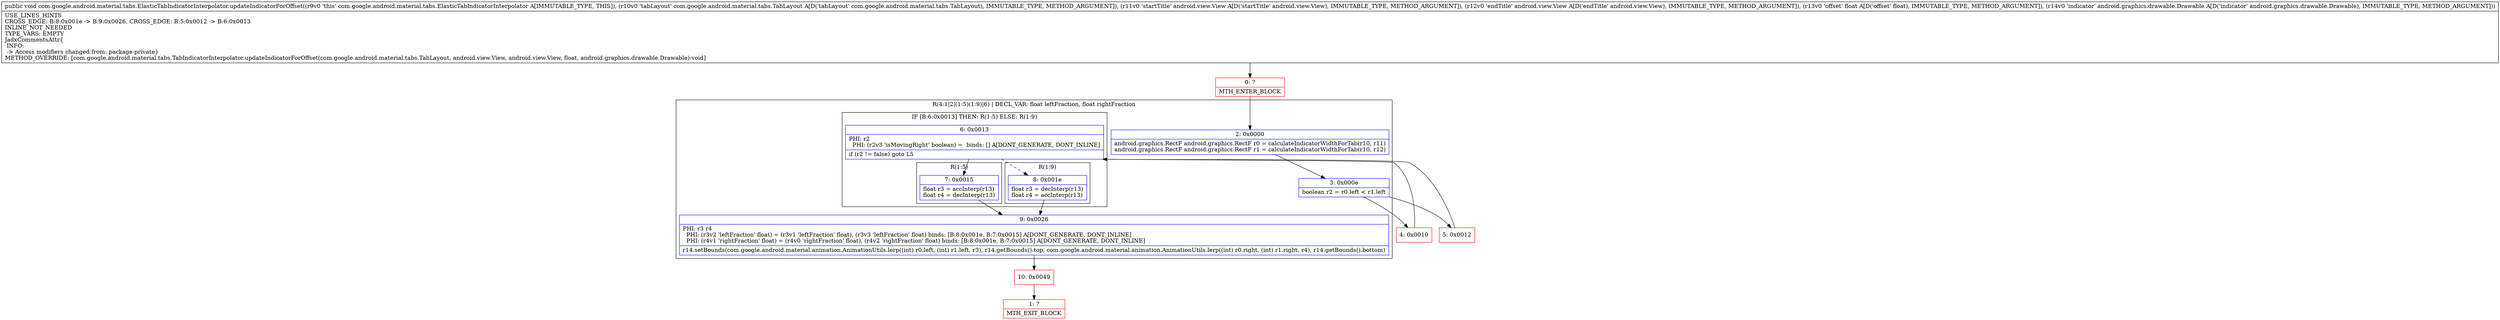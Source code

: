 digraph "CFG forcom.google.android.material.tabs.ElasticTabIndicatorInterpolator.updateIndicatorForOffset(Lcom\/google\/android\/material\/tabs\/TabLayout;Landroid\/view\/View;Landroid\/view\/View;FLandroid\/graphics\/drawable\/Drawable;)V" {
subgraph cluster_Region_190477529 {
label = "R(4:1|2|(1:5)(1:9)|6) | DECL_VAR: float leftFraction, float rightFraction\l";
node [shape=record,color=blue];
Node_2 [shape=record,label="{2\:\ 0x0000|android.graphics.RectF android.graphics.RectF r0 = calculateIndicatorWidthForTab(r10, r11)\landroid.graphics.RectF android.graphics.RectF r1 = calculateIndicatorWidthForTab(r10, r12)\l}"];
Node_3 [shape=record,label="{3\:\ 0x000e|boolean r2 = r0.left \< r1.left\l}"];
subgraph cluster_IfRegion_1443755895 {
label = "IF [B:6:0x0013] THEN: R(1:5) ELSE: R(1:9)";
node [shape=record,color=blue];
Node_6 [shape=record,label="{6\:\ 0x0013|PHI: r2 \l  PHI: (r2v3 'isMovingRight' boolean) =  binds: [] A[DONT_GENERATE, DONT_INLINE]\l|if (r2 != false) goto L5\l}"];
subgraph cluster_Region_1254661024 {
label = "R(1:5)";
node [shape=record,color=blue];
Node_7 [shape=record,label="{7\:\ 0x0015|float r3 = accInterp(r13)\lfloat r4 = decInterp(r13)\l}"];
}
subgraph cluster_Region_1378606564 {
label = "R(1:9)";
node [shape=record,color=blue];
Node_8 [shape=record,label="{8\:\ 0x001e|float r3 = decInterp(r13)\lfloat r4 = accInterp(r13)\l}"];
}
}
Node_9 [shape=record,label="{9\:\ 0x0026|PHI: r3 r4 \l  PHI: (r3v2 'leftFraction' float) = (r3v1 'leftFraction' float), (r3v3 'leftFraction' float) binds: [B:8:0x001e, B:7:0x0015] A[DONT_GENERATE, DONT_INLINE]\l  PHI: (r4v1 'rightFraction' float) = (r4v0 'rightFraction' float), (r4v2 'rightFraction' float) binds: [B:8:0x001e, B:7:0x0015] A[DONT_GENERATE, DONT_INLINE]\l|r14.setBounds(com.google.android.material.animation.AnimationUtils.lerp((int) r0.left, (int) r1.left, r3), r14.getBounds().top, com.google.android.material.animation.AnimationUtils.lerp((int) r0.right, (int) r1.right, r4), r14.getBounds().bottom)\l}"];
}
Node_0 [shape=record,color=red,label="{0\:\ ?|MTH_ENTER_BLOCK\l}"];
Node_4 [shape=record,color=red,label="{4\:\ 0x0010}"];
Node_10 [shape=record,color=red,label="{10\:\ 0x0049}"];
Node_1 [shape=record,color=red,label="{1\:\ ?|MTH_EXIT_BLOCK\l}"];
Node_5 [shape=record,color=red,label="{5\:\ 0x0012}"];
MethodNode[shape=record,label="{public void com.google.android.material.tabs.ElasticTabIndicatorInterpolator.updateIndicatorForOffset((r9v0 'this' com.google.android.material.tabs.ElasticTabIndicatorInterpolator A[IMMUTABLE_TYPE, THIS]), (r10v0 'tabLayout' com.google.android.material.tabs.TabLayout A[D('tabLayout' com.google.android.material.tabs.TabLayout), IMMUTABLE_TYPE, METHOD_ARGUMENT]), (r11v0 'startTitle' android.view.View A[D('startTitle' android.view.View), IMMUTABLE_TYPE, METHOD_ARGUMENT]), (r12v0 'endTitle' android.view.View A[D('endTitle' android.view.View), IMMUTABLE_TYPE, METHOD_ARGUMENT]), (r13v0 'offset' float A[D('offset' float), IMMUTABLE_TYPE, METHOD_ARGUMENT]), (r14v0 'indicator' android.graphics.drawable.Drawable A[D('indicator' android.graphics.drawable.Drawable), IMMUTABLE_TYPE, METHOD_ARGUMENT]))  | USE_LINES_HINTS\lCROSS_EDGE: B:8:0x001e \-\> B:9:0x0026, CROSS_EDGE: B:5:0x0012 \-\> B:6:0x0013\lINLINE_NOT_NEEDED\lTYPE_VARS: EMPTY\lJadxCommentsAttr\{\l INFO: \l \-\> Access modifiers changed from: package\-private\}\lMETHOD_OVERRIDE: [com.google.android.material.tabs.TabIndicatorInterpolator.updateIndicatorForOffset(com.google.android.material.tabs.TabLayout, android.view.View, android.view.View, float, android.graphics.drawable.Drawable):void]\l}"];
MethodNode -> Node_0;Node_2 -> Node_3;
Node_3 -> Node_4;
Node_3 -> Node_5;
Node_6 -> Node_7;
Node_6 -> Node_8[style=dashed];
Node_7 -> Node_9;
Node_8 -> Node_9;
Node_9 -> Node_10;
Node_0 -> Node_2;
Node_4 -> Node_6;
Node_10 -> Node_1;
Node_5 -> Node_6;
}

